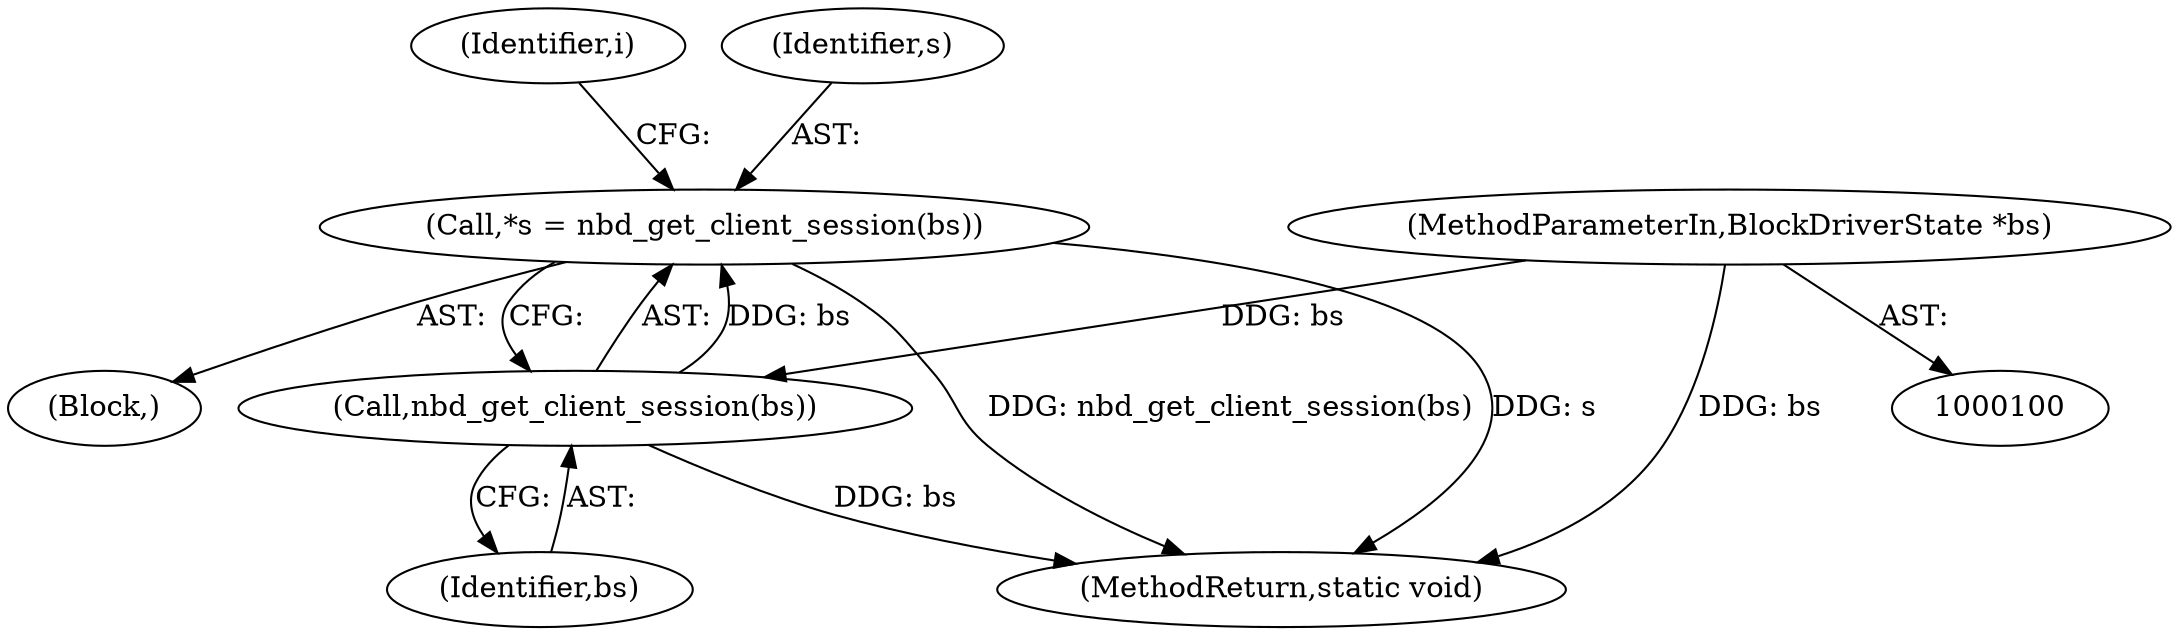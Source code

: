 digraph "0_qemu_ff82911cd3f69f028f2537825c9720ff78bc3f19@pointer" {
"1000104" [label="(Call,*s = nbd_get_client_session(bs))"];
"1000106" [label="(Call,nbd_get_client_session(bs))"];
"1000101" [label="(MethodParameterIn,BlockDriverState *bs)"];
"1000101" [label="(MethodParameterIn,BlockDriverState *bs)"];
"1000102" [label="(Block,)"];
"1000111" [label="(Identifier,i)"];
"1000105" [label="(Identifier,s)"];
"1000104" [label="(Call,*s = nbd_get_client_session(bs))"];
"1000131" [label="(MethodReturn,static void)"];
"1000106" [label="(Call,nbd_get_client_session(bs))"];
"1000107" [label="(Identifier,bs)"];
"1000104" -> "1000102"  [label="AST: "];
"1000104" -> "1000106"  [label="CFG: "];
"1000105" -> "1000104"  [label="AST: "];
"1000106" -> "1000104"  [label="AST: "];
"1000111" -> "1000104"  [label="CFG: "];
"1000104" -> "1000131"  [label="DDG: s"];
"1000104" -> "1000131"  [label="DDG: nbd_get_client_session(bs)"];
"1000106" -> "1000104"  [label="DDG: bs"];
"1000106" -> "1000107"  [label="CFG: "];
"1000107" -> "1000106"  [label="AST: "];
"1000106" -> "1000131"  [label="DDG: bs"];
"1000101" -> "1000106"  [label="DDG: bs"];
"1000101" -> "1000100"  [label="AST: "];
"1000101" -> "1000131"  [label="DDG: bs"];
}
